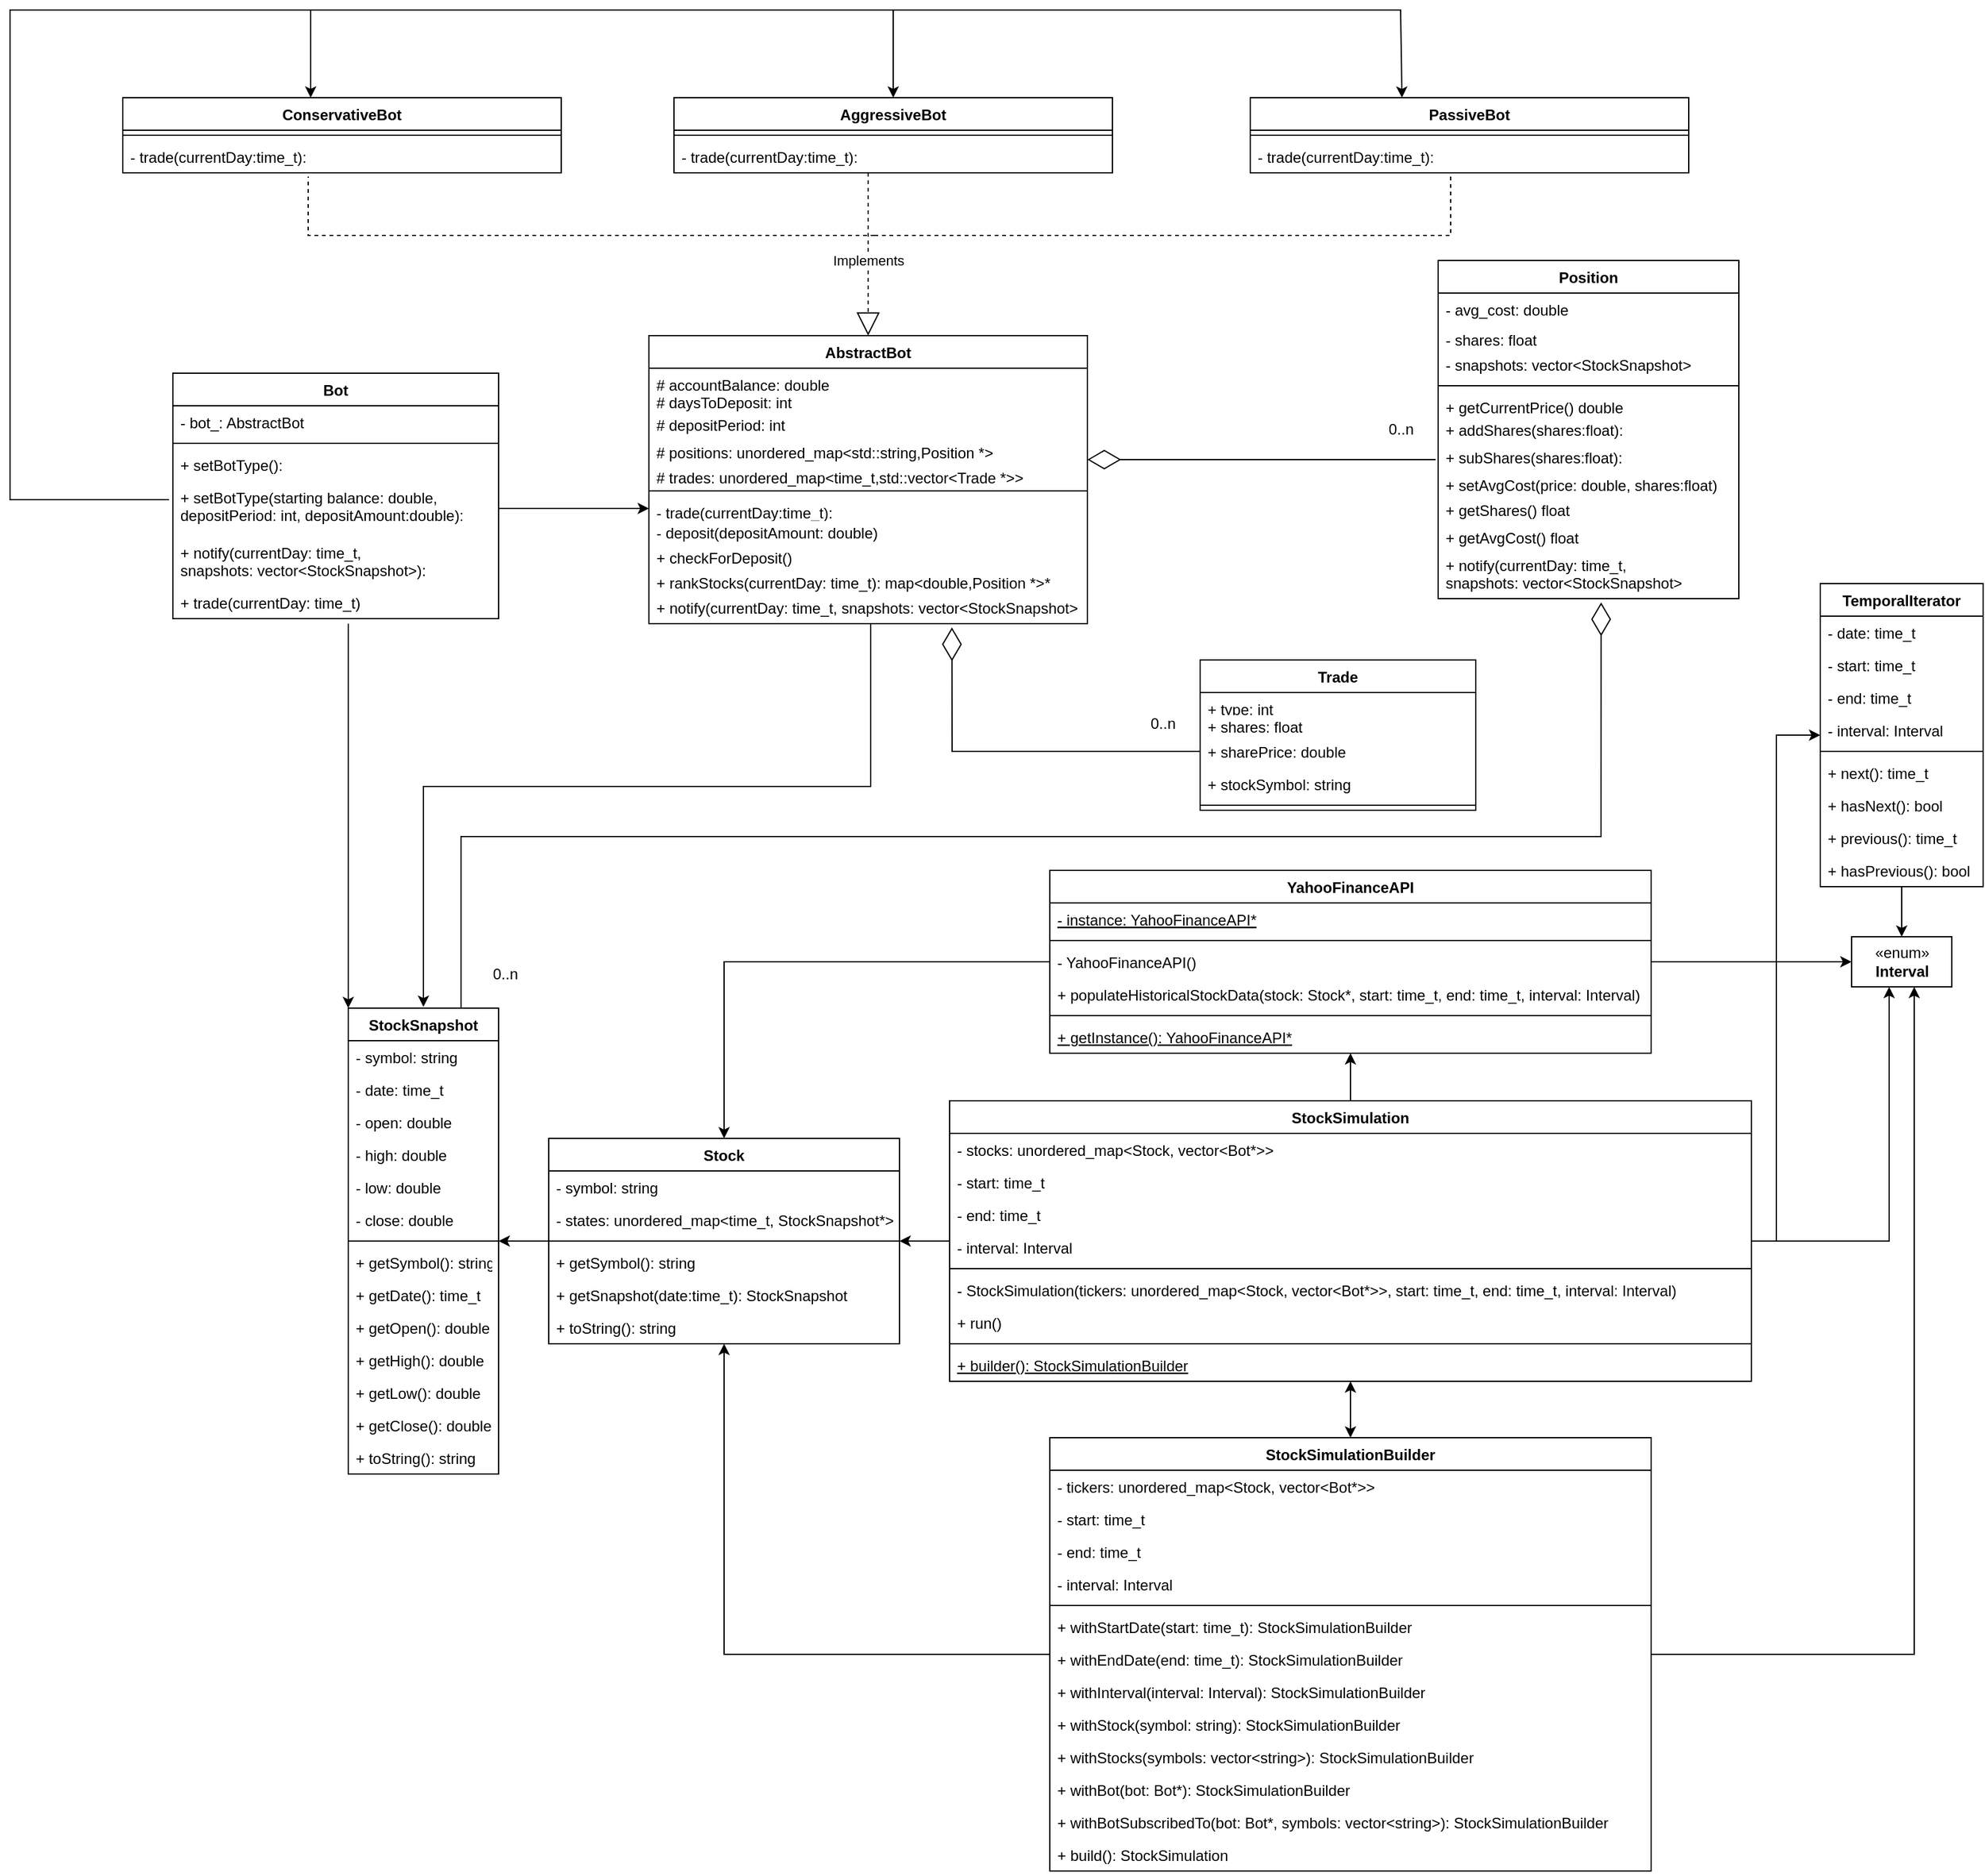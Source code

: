 <mxfile version="15.9.1" type="github">
  <diagram id="u34CFR9qQYpUpJqxeAah" name="Page-1">
    <mxGraphModel dx="1422" dy="1936" grid="1" gridSize="10" guides="1" tooltips="1" connect="1" arrows="1" fold="1" page="1" pageScale="1" pageWidth="850" pageHeight="1100" math="0" shadow="0">
      <root>
        <mxCell id="0" />
        <mxCell id="1" parent="0" />
        <mxCell id="gBJKuatceqaCAAXsIEtv-6" value="StockSnapshot" style="swimlane;fontStyle=1;align=center;verticalAlign=top;childLayout=stackLayout;horizontal=1;startSize=26;horizontalStack=0;resizeParent=1;resizeParentMax=0;resizeLast=0;collapsible=1;marginBottom=0;" parent="1" vertex="1">
          <mxGeometry x="320" y="97" width="120" height="372" as="geometry" />
        </mxCell>
        <mxCell id="gBJKuatceqaCAAXsIEtv-79" value="- symbol: string" style="text;strokeColor=none;fillColor=none;align=left;verticalAlign=top;spacingLeft=4;spacingRight=4;overflow=hidden;rotatable=0;points=[[0,0.5],[1,0.5]];portConstraint=eastwest;" parent="gBJKuatceqaCAAXsIEtv-6" vertex="1">
          <mxGeometry y="26" width="120" height="26" as="geometry" />
        </mxCell>
        <mxCell id="gBJKuatceqaCAAXsIEtv-7" value="- date: time_t" style="text;strokeColor=none;fillColor=none;align=left;verticalAlign=top;spacingLeft=4;spacingRight=4;overflow=hidden;rotatable=0;points=[[0,0.5],[1,0.5]];portConstraint=eastwest;" parent="gBJKuatceqaCAAXsIEtv-6" vertex="1">
          <mxGeometry y="52" width="120" height="26" as="geometry" />
        </mxCell>
        <mxCell id="gBJKuatceqaCAAXsIEtv-10" value="- open: double" style="text;strokeColor=none;fillColor=none;align=left;verticalAlign=top;spacingLeft=4;spacingRight=4;overflow=hidden;rotatable=0;points=[[0,0.5],[1,0.5]];portConstraint=eastwest;" parent="gBJKuatceqaCAAXsIEtv-6" vertex="1">
          <mxGeometry y="78" width="120" height="26" as="geometry" />
        </mxCell>
        <mxCell id="gBJKuatceqaCAAXsIEtv-14" value="- high: double" style="text;strokeColor=none;fillColor=none;align=left;verticalAlign=top;spacingLeft=4;spacingRight=4;overflow=hidden;rotatable=0;points=[[0,0.5],[1,0.5]];portConstraint=eastwest;" parent="gBJKuatceqaCAAXsIEtv-6" vertex="1">
          <mxGeometry y="104" width="120" height="26" as="geometry" />
        </mxCell>
        <mxCell id="gBJKuatceqaCAAXsIEtv-17" value="- low: double" style="text;strokeColor=none;fillColor=none;align=left;verticalAlign=top;spacingLeft=4;spacingRight=4;overflow=hidden;rotatable=0;points=[[0,0.5],[1,0.5]];portConstraint=eastwest;" parent="gBJKuatceqaCAAXsIEtv-6" vertex="1">
          <mxGeometry y="130" width="120" height="26" as="geometry" />
        </mxCell>
        <mxCell id="gBJKuatceqaCAAXsIEtv-18" value="- close: double" style="text;strokeColor=none;fillColor=none;align=left;verticalAlign=top;spacingLeft=4;spacingRight=4;overflow=hidden;rotatable=0;points=[[0,0.5],[1,0.5]];portConstraint=eastwest;" parent="gBJKuatceqaCAAXsIEtv-6" vertex="1">
          <mxGeometry y="156" width="120" height="26" as="geometry" />
        </mxCell>
        <mxCell id="gBJKuatceqaCAAXsIEtv-8" value="" style="line;strokeWidth=1;fillColor=none;align=left;verticalAlign=middle;spacingTop=-1;spacingLeft=3;spacingRight=3;rotatable=0;labelPosition=right;points=[];portConstraint=eastwest;" parent="gBJKuatceqaCAAXsIEtv-6" vertex="1">
          <mxGeometry y="182" width="120" height="8" as="geometry" />
        </mxCell>
        <mxCell id="gBJKuatceqaCAAXsIEtv-143" value="+ getSymbol(): string" style="text;strokeColor=none;fillColor=none;align=left;verticalAlign=top;spacingLeft=4;spacingRight=4;overflow=hidden;rotatable=0;points=[[0,0.5],[1,0.5]];portConstraint=eastwest;" parent="gBJKuatceqaCAAXsIEtv-6" vertex="1">
          <mxGeometry y="190" width="120" height="26" as="geometry" />
        </mxCell>
        <mxCell id="gBJKuatceqaCAAXsIEtv-9" value="+ getDate(): time_t" style="text;strokeColor=none;fillColor=none;align=left;verticalAlign=top;spacingLeft=4;spacingRight=4;overflow=hidden;rotatable=0;points=[[0,0.5],[1,0.5]];portConstraint=eastwest;" parent="gBJKuatceqaCAAXsIEtv-6" vertex="1">
          <mxGeometry y="216" width="120" height="26" as="geometry" />
        </mxCell>
        <mxCell id="gBJKuatceqaCAAXsIEtv-19" value="+ getOpen(): double" style="text;strokeColor=none;fillColor=none;align=left;verticalAlign=top;spacingLeft=4;spacingRight=4;overflow=hidden;rotatable=0;points=[[0,0.5],[1,0.5]];portConstraint=eastwest;" parent="gBJKuatceqaCAAXsIEtv-6" vertex="1">
          <mxGeometry y="242" width="120" height="26" as="geometry" />
        </mxCell>
        <mxCell id="gBJKuatceqaCAAXsIEtv-20" value="+ getHigh(): double" style="text;strokeColor=none;fillColor=none;align=left;verticalAlign=top;spacingLeft=4;spacingRight=4;overflow=hidden;rotatable=0;points=[[0,0.5],[1,0.5]];portConstraint=eastwest;" parent="gBJKuatceqaCAAXsIEtv-6" vertex="1">
          <mxGeometry y="268" width="120" height="26" as="geometry" />
        </mxCell>
        <mxCell id="gBJKuatceqaCAAXsIEtv-21" value="+ getLow(): double" style="text;strokeColor=none;fillColor=none;align=left;verticalAlign=top;spacingLeft=4;spacingRight=4;overflow=hidden;rotatable=0;points=[[0,0.5],[1,0.5]];portConstraint=eastwest;" parent="gBJKuatceqaCAAXsIEtv-6" vertex="1">
          <mxGeometry y="294" width="120" height="26" as="geometry" />
        </mxCell>
        <mxCell id="gBJKuatceqaCAAXsIEtv-22" value="+ getClose(): double" style="text;strokeColor=none;fillColor=none;align=left;verticalAlign=top;spacingLeft=4;spacingRight=4;overflow=hidden;rotatable=0;points=[[0,0.5],[1,0.5]];portConstraint=eastwest;" parent="gBJKuatceqaCAAXsIEtv-6" vertex="1">
          <mxGeometry y="320" width="120" height="26" as="geometry" />
        </mxCell>
        <mxCell id="gBJKuatceqaCAAXsIEtv-24" value="+ toString(): string" style="text;strokeColor=none;fillColor=none;align=left;verticalAlign=top;spacingLeft=4;spacingRight=4;overflow=hidden;rotatable=0;points=[[0,0.5],[1,0.5]];portConstraint=eastwest;" parent="gBJKuatceqaCAAXsIEtv-6" vertex="1">
          <mxGeometry y="346" width="120" height="26" as="geometry" />
        </mxCell>
        <mxCell id="gBJKuatceqaCAAXsIEtv-80" value="«enum»&lt;br&gt;&lt;b&gt;Interval&lt;/b&gt;" style="html=1;" parent="1" vertex="1">
          <mxGeometry x="1520" y="40" width="80" height="40" as="geometry" />
        </mxCell>
        <mxCell id="gBJKuatceqaCAAXsIEtv-179" style="edgeStyle=orthogonalEdgeStyle;rounded=0;orthogonalLoop=1;jettySize=auto;html=1;startArrow=none;startFill=0;endArrow=classic;endFill=1;" parent="1" source="gBJKuatceqaCAAXsIEtv-95" target="gBJKuatceqaCAAXsIEtv-159" edge="1">
          <mxGeometry relative="1" as="geometry" />
        </mxCell>
        <mxCell id="gBJKuatceqaCAAXsIEtv-196" style="edgeStyle=orthogonalEdgeStyle;rounded=0;orthogonalLoop=1;jettySize=auto;html=1;startArrow=none;startFill=0;endArrow=classic;endFill=1;" parent="1" source="gBJKuatceqaCAAXsIEtv-95" target="gBJKuatceqaCAAXsIEtv-185" edge="1">
          <mxGeometry relative="1" as="geometry" />
        </mxCell>
        <mxCell id="gBJKuatceqaCAAXsIEtv-201" style="edgeStyle=orthogonalEdgeStyle;rounded=0;orthogonalLoop=1;jettySize=auto;html=1;startArrow=none;startFill=0;endArrow=classic;endFill=1;" parent="1" source="gBJKuatceqaCAAXsIEtv-95" target="gBJKuatceqaCAAXsIEtv-80" edge="1">
          <mxGeometry relative="1" as="geometry">
            <Array as="points">
              <mxPoint x="1550" y="283" />
            </Array>
          </mxGeometry>
        </mxCell>
        <mxCell id="gBJKuatceqaCAAXsIEtv-202" style="edgeStyle=orthogonalEdgeStyle;rounded=0;orthogonalLoop=1;jettySize=auto;html=1;startArrow=none;startFill=0;endArrow=classic;endFill=1;" parent="1" source="gBJKuatceqaCAAXsIEtv-95" target="gBJKuatceqaCAAXsIEtv-145" edge="1">
          <mxGeometry relative="1" as="geometry">
            <Array as="points">
              <mxPoint x="1460" y="283" />
              <mxPoint x="1460" y="-121" />
            </Array>
          </mxGeometry>
        </mxCell>
        <mxCell id="gBJKuatceqaCAAXsIEtv-95" value="StockSimulation" style="swimlane;fontStyle=1;align=center;verticalAlign=top;childLayout=stackLayout;horizontal=1;startSize=26;horizontalStack=0;resizeParent=1;resizeParentMax=0;resizeLast=0;collapsible=1;marginBottom=0;" parent="1" vertex="1">
          <mxGeometry x="800" y="171" width="640" height="224" as="geometry" />
        </mxCell>
        <mxCell id="gBJKuatceqaCAAXsIEtv-97" value="- stocks: unordered_map&lt;Stock, vector&lt;Bot*&gt;&gt;" style="text;strokeColor=none;fillColor=none;align=left;verticalAlign=top;spacingLeft=4;spacingRight=4;overflow=hidden;rotatable=0;points=[[0,0.5],[1,0.5]];portConstraint=eastwest;" parent="gBJKuatceqaCAAXsIEtv-95" vertex="1">
          <mxGeometry y="26" width="640" height="26" as="geometry" />
        </mxCell>
        <mxCell id="gBJKuatceqaCAAXsIEtv-105" value="- start: time_t" style="text;strokeColor=none;fillColor=none;align=left;verticalAlign=top;spacingLeft=4;spacingRight=4;overflow=hidden;rotatable=0;points=[[0,0.5],[1,0.5]];portConstraint=eastwest;" parent="gBJKuatceqaCAAXsIEtv-95" vertex="1">
          <mxGeometry y="52" width="640" height="26" as="geometry" />
        </mxCell>
        <mxCell id="gBJKuatceqaCAAXsIEtv-106" value="- end: time_t" style="text;strokeColor=none;fillColor=none;align=left;verticalAlign=top;spacingLeft=4;spacingRight=4;overflow=hidden;rotatable=0;points=[[0,0.5],[1,0.5]];portConstraint=eastwest;" parent="gBJKuatceqaCAAXsIEtv-95" vertex="1">
          <mxGeometry y="78" width="640" height="26" as="geometry" />
        </mxCell>
        <mxCell id="gBJKuatceqaCAAXsIEtv-113" value="- interval: Interval" style="text;strokeColor=none;fillColor=none;align=left;verticalAlign=top;spacingLeft=4;spacingRight=4;overflow=hidden;rotatable=0;points=[[0,0.5],[1,0.5]];portConstraint=eastwest;" parent="gBJKuatceqaCAAXsIEtv-95" vertex="1">
          <mxGeometry y="104" width="640" height="26" as="geometry" />
        </mxCell>
        <mxCell id="gBJKuatceqaCAAXsIEtv-98" value="" style="line;strokeWidth=1;fillColor=none;align=left;verticalAlign=middle;spacingTop=-1;spacingLeft=3;spacingRight=3;rotatable=0;labelPosition=right;points=[];portConstraint=eastwest;" parent="gBJKuatceqaCAAXsIEtv-95" vertex="1">
          <mxGeometry y="130" width="640" height="8" as="geometry" />
        </mxCell>
        <mxCell id="gBJKuatceqaCAAXsIEtv-119" value="- StockSimulation(tickers: unordered_map&lt;Stock, vector&lt;Bot*&gt;&gt;, start: time_t, end: time_t, interval: Interval)" style="text;strokeColor=none;fillColor=none;align=left;verticalAlign=top;spacingLeft=4;spacingRight=4;overflow=hidden;rotatable=0;points=[[0,0.5],[1,0.5]];portConstraint=eastwest;" parent="gBJKuatceqaCAAXsIEtv-95" vertex="1">
          <mxGeometry y="138" width="640" height="26" as="geometry" />
        </mxCell>
        <mxCell id="gBJKuatceqaCAAXsIEtv-99" value="+ run()" style="text;strokeColor=none;fillColor=none;align=left;verticalAlign=top;spacingLeft=4;spacingRight=4;overflow=hidden;rotatable=0;points=[[0,0.5],[1,0.5]];portConstraint=eastwest;" parent="gBJKuatceqaCAAXsIEtv-95" vertex="1">
          <mxGeometry y="164" width="640" height="26" as="geometry" />
        </mxCell>
        <mxCell id="gBJKuatceqaCAAXsIEtv-121" value="" style="line;strokeWidth=1;fillColor=none;align=left;verticalAlign=middle;spacingTop=-1;spacingLeft=3;spacingRight=3;rotatable=0;labelPosition=right;points=[];portConstraint=eastwest;" parent="gBJKuatceqaCAAXsIEtv-95" vertex="1">
          <mxGeometry y="190" width="640" height="8" as="geometry" />
        </mxCell>
        <mxCell id="gBJKuatceqaCAAXsIEtv-120" value="+ builder(): StockSimulationBuilder" style="text;strokeColor=none;fillColor=none;align=left;verticalAlign=top;spacingLeft=4;spacingRight=4;overflow=hidden;rotatable=0;points=[[0,0.5],[1,0.5]];portConstraint=eastwest;fontStyle=4" parent="gBJKuatceqaCAAXsIEtv-95" vertex="1">
          <mxGeometry y="198" width="640" height="26" as="geometry" />
        </mxCell>
        <mxCell id="gBJKuatceqaCAAXsIEtv-122" style="edgeStyle=orthogonalEdgeStyle;rounded=0;orthogonalLoop=1;jettySize=auto;html=1;endArrow=classic;endFill=1;startArrow=classic;startFill=1;" parent="1" source="gBJKuatceqaCAAXsIEtv-101" target="gBJKuatceqaCAAXsIEtv-95" edge="1">
          <mxGeometry relative="1" as="geometry" />
        </mxCell>
        <mxCell id="gBJKuatceqaCAAXsIEtv-180" style="edgeStyle=orthogonalEdgeStyle;rounded=0;orthogonalLoop=1;jettySize=auto;html=1;startArrow=none;startFill=0;endArrow=classic;endFill=1;" parent="1" source="gBJKuatceqaCAAXsIEtv-101" target="gBJKuatceqaCAAXsIEtv-159" edge="1">
          <mxGeometry relative="1" as="geometry" />
        </mxCell>
        <mxCell id="gBJKuatceqaCAAXsIEtv-184" style="edgeStyle=orthogonalEdgeStyle;rounded=0;orthogonalLoop=1;jettySize=auto;html=1;startArrow=none;startFill=0;endArrow=classic;endFill=1;" parent="1" source="gBJKuatceqaCAAXsIEtv-101" target="gBJKuatceqaCAAXsIEtv-80" edge="1">
          <mxGeometry relative="1" as="geometry">
            <Array as="points">
              <mxPoint x="1570" y="613" />
            </Array>
          </mxGeometry>
        </mxCell>
        <mxCell id="gBJKuatceqaCAAXsIEtv-101" value="StockSimulationBuilder" style="swimlane;fontStyle=1;align=center;verticalAlign=top;childLayout=stackLayout;horizontal=1;startSize=26;horizontalStack=0;resizeParent=1;resizeParentMax=0;resizeLast=0;collapsible=1;marginBottom=0;" parent="1" vertex="1">
          <mxGeometry x="880" y="440" width="480" height="346" as="geometry" />
        </mxCell>
        <mxCell id="gBJKuatceqaCAAXsIEtv-102" value="- tickers: unordered_map&lt;Stock, vector&lt;Bot*&gt;&gt;" style="text;strokeColor=none;fillColor=none;align=left;verticalAlign=top;spacingLeft=4;spacingRight=4;overflow=hidden;rotatable=0;points=[[0,0.5],[1,0.5]];portConstraint=eastwest;" parent="gBJKuatceqaCAAXsIEtv-101" vertex="1">
          <mxGeometry y="26" width="480" height="26" as="geometry" />
        </mxCell>
        <mxCell id="gBJKuatceqaCAAXsIEtv-108" value="- start: time_t" style="text;strokeColor=none;fillColor=none;align=left;verticalAlign=top;spacingLeft=4;spacingRight=4;overflow=hidden;rotatable=0;points=[[0,0.5],[1,0.5]];portConstraint=eastwest;" parent="gBJKuatceqaCAAXsIEtv-101" vertex="1">
          <mxGeometry y="52" width="480" height="26" as="geometry" />
        </mxCell>
        <mxCell id="gBJKuatceqaCAAXsIEtv-109" value="- end: time_t" style="text;strokeColor=none;fillColor=none;align=left;verticalAlign=top;spacingLeft=4;spacingRight=4;overflow=hidden;rotatable=0;points=[[0,0.5],[1,0.5]];portConstraint=eastwest;" parent="gBJKuatceqaCAAXsIEtv-101" vertex="1">
          <mxGeometry y="78" width="480" height="26" as="geometry" />
        </mxCell>
        <mxCell id="gBJKuatceqaCAAXsIEtv-112" value="- interval: Interval" style="text;strokeColor=none;fillColor=none;align=left;verticalAlign=top;spacingLeft=4;spacingRight=4;overflow=hidden;rotatable=0;points=[[0,0.5],[1,0.5]];portConstraint=eastwest;" parent="gBJKuatceqaCAAXsIEtv-101" vertex="1">
          <mxGeometry y="104" width="480" height="26" as="geometry" />
        </mxCell>
        <mxCell id="gBJKuatceqaCAAXsIEtv-103" value="" style="line;strokeWidth=1;fillColor=none;align=left;verticalAlign=middle;spacingTop=-1;spacingLeft=3;spacingRight=3;rotatable=0;labelPosition=right;points=[];portConstraint=eastwest;" parent="gBJKuatceqaCAAXsIEtv-101" vertex="1">
          <mxGeometry y="130" width="480" height="8" as="geometry" />
        </mxCell>
        <mxCell id="gBJKuatceqaCAAXsIEtv-107" value="+ withStartDate(start: time_t): StockSimulationBuilder" style="text;strokeColor=none;fillColor=none;align=left;verticalAlign=top;spacingLeft=4;spacingRight=4;overflow=hidden;rotatable=0;points=[[0,0.5],[1,0.5]];portConstraint=eastwest;" parent="gBJKuatceqaCAAXsIEtv-101" vertex="1">
          <mxGeometry y="138" width="480" height="26" as="geometry" />
        </mxCell>
        <mxCell id="gBJKuatceqaCAAXsIEtv-110" value="+ withEndDate(end: time_t): StockSimulationBuilder" style="text;strokeColor=none;fillColor=none;align=left;verticalAlign=top;spacingLeft=4;spacingRight=4;overflow=hidden;rotatable=0;points=[[0,0.5],[1,0.5]];portConstraint=eastwest;" parent="gBJKuatceqaCAAXsIEtv-101" vertex="1">
          <mxGeometry y="164" width="480" height="26" as="geometry" />
        </mxCell>
        <mxCell id="gBJKuatceqaCAAXsIEtv-116" value="+ withInterval(interval: Interval): StockSimulationBuilder" style="text;strokeColor=none;fillColor=none;align=left;verticalAlign=top;spacingLeft=4;spacingRight=4;overflow=hidden;rotatable=0;points=[[0,0.5],[1,0.5]];portConstraint=eastwest;" parent="gBJKuatceqaCAAXsIEtv-101" vertex="1">
          <mxGeometry y="190" width="480" height="26" as="geometry" />
        </mxCell>
        <mxCell id="gBJKuatceqaCAAXsIEtv-132" value="+ withStock(symbol: string): StockSimulationBuilder" style="text;strokeColor=none;fillColor=none;align=left;verticalAlign=top;spacingLeft=4;spacingRight=4;overflow=hidden;rotatable=0;points=[[0,0.5],[1,0.5]];portConstraint=eastwest;" parent="gBJKuatceqaCAAXsIEtv-101" vertex="1">
          <mxGeometry y="216" width="480" height="26" as="geometry" />
        </mxCell>
        <mxCell id="gBJKuatceqaCAAXsIEtv-133" value="+ withStocks(symbols: vector&lt;string&gt;): StockSimulationBuilder" style="text;strokeColor=none;fillColor=none;align=left;verticalAlign=top;spacingLeft=4;spacingRight=4;overflow=hidden;rotatable=0;points=[[0,0.5],[1,0.5]];portConstraint=eastwest;" parent="gBJKuatceqaCAAXsIEtv-101" vertex="1">
          <mxGeometry y="242" width="480" height="26" as="geometry" />
        </mxCell>
        <mxCell id="gBJKuatceqaCAAXsIEtv-114" value="+ withBot(bot: Bot*): StockSimulationBuilder" style="text;strokeColor=none;fillColor=none;align=left;verticalAlign=top;spacingLeft=4;spacingRight=4;overflow=hidden;rotatable=0;points=[[0,0.5],[1,0.5]];portConstraint=eastwest;" parent="gBJKuatceqaCAAXsIEtv-101" vertex="1">
          <mxGeometry y="268" width="480" height="26" as="geometry" />
        </mxCell>
        <mxCell id="gBJKuatceqaCAAXsIEtv-111" value="+ withBotSubscribedTo(bot: Bot*, symbols: vector&lt;string&gt;): StockSimulationBuilder" style="text;strokeColor=none;fillColor=none;align=left;verticalAlign=top;spacingLeft=4;spacingRight=4;overflow=hidden;rotatable=0;points=[[0,0.5],[1,0.5]];portConstraint=eastwest;" parent="gBJKuatceqaCAAXsIEtv-101" vertex="1">
          <mxGeometry y="294" width="480" height="26" as="geometry" />
        </mxCell>
        <mxCell id="gBJKuatceqaCAAXsIEtv-104" value="+ build(): StockSimulation" style="text;strokeColor=none;fillColor=none;align=left;verticalAlign=top;spacingLeft=4;spacingRight=4;overflow=hidden;rotatable=0;points=[[0,0.5],[1,0.5]];portConstraint=eastwest;" parent="gBJKuatceqaCAAXsIEtv-101" vertex="1">
          <mxGeometry y="320" width="480" height="26" as="geometry" />
        </mxCell>
        <mxCell id="gBJKuatceqaCAAXsIEtv-182" style="edgeStyle=orthogonalEdgeStyle;rounded=0;orthogonalLoop=1;jettySize=auto;html=1;startArrow=none;startFill=0;endArrow=classic;endFill=1;" parent="1" source="gBJKuatceqaCAAXsIEtv-145" target="gBJKuatceqaCAAXsIEtv-80" edge="1">
          <mxGeometry relative="1" as="geometry" />
        </mxCell>
        <mxCell id="gBJKuatceqaCAAXsIEtv-145" value="TemporalIterator" style="swimlane;fontStyle=1;align=center;verticalAlign=top;childLayout=stackLayout;horizontal=1;startSize=26;horizontalStack=0;resizeParent=1;resizeParentMax=0;resizeLast=0;collapsible=1;marginBottom=0;" parent="1" vertex="1">
          <mxGeometry x="1495" y="-242" width="130" height="242" as="geometry" />
        </mxCell>
        <mxCell id="gBJKuatceqaCAAXsIEtv-146" value="- date: time_t" style="text;strokeColor=none;fillColor=none;align=left;verticalAlign=top;spacingLeft=4;spacingRight=4;overflow=hidden;rotatable=0;points=[[0,0.5],[1,0.5]];portConstraint=eastwest;" parent="gBJKuatceqaCAAXsIEtv-145" vertex="1">
          <mxGeometry y="26" width="130" height="26" as="geometry" />
        </mxCell>
        <mxCell id="gBJKuatceqaCAAXsIEtv-156" value="- start: time_t" style="text;strokeColor=none;fillColor=none;align=left;verticalAlign=top;spacingLeft=4;spacingRight=4;overflow=hidden;rotatable=0;points=[[0,0.5],[1,0.5]];portConstraint=eastwest;" parent="gBJKuatceqaCAAXsIEtv-145" vertex="1">
          <mxGeometry y="52" width="130" height="26" as="geometry" />
        </mxCell>
        <mxCell id="gBJKuatceqaCAAXsIEtv-157" value="- end: time_t" style="text;strokeColor=none;fillColor=none;align=left;verticalAlign=top;spacingLeft=4;spacingRight=4;overflow=hidden;rotatable=0;points=[[0,0.5],[1,0.5]];portConstraint=eastwest;" parent="gBJKuatceqaCAAXsIEtv-145" vertex="1">
          <mxGeometry y="78" width="130" height="26" as="geometry" />
        </mxCell>
        <mxCell id="gBJKuatceqaCAAXsIEtv-158" value="- interval: Interval" style="text;strokeColor=none;fillColor=none;align=left;verticalAlign=top;spacingLeft=4;spacingRight=4;overflow=hidden;rotatable=0;points=[[0,0.5],[1,0.5]];portConstraint=eastwest;" parent="gBJKuatceqaCAAXsIEtv-145" vertex="1">
          <mxGeometry y="104" width="130" height="26" as="geometry" />
        </mxCell>
        <mxCell id="gBJKuatceqaCAAXsIEtv-148" value="" style="line;strokeWidth=1;fillColor=none;align=left;verticalAlign=middle;spacingTop=-1;spacingLeft=3;spacingRight=3;rotatable=0;labelPosition=right;points=[];portConstraint=eastwest;" parent="gBJKuatceqaCAAXsIEtv-145" vertex="1">
          <mxGeometry y="130" width="130" height="8" as="geometry" />
        </mxCell>
        <mxCell id="gBJKuatceqaCAAXsIEtv-152" value="+ next(): time_t" style="text;strokeColor=none;fillColor=none;align=left;verticalAlign=top;spacingLeft=4;spacingRight=4;overflow=hidden;rotatable=0;points=[[0,0.5],[1,0.5]];portConstraint=eastwest;" parent="gBJKuatceqaCAAXsIEtv-145" vertex="1">
          <mxGeometry y="138" width="130" height="26" as="geometry" />
        </mxCell>
        <mxCell id="gBJKuatceqaCAAXsIEtv-153" value="+ hasNext(): bool" style="text;strokeColor=none;fillColor=none;align=left;verticalAlign=top;spacingLeft=4;spacingRight=4;overflow=hidden;rotatable=0;points=[[0,0.5],[1,0.5]];portConstraint=eastwest;" parent="gBJKuatceqaCAAXsIEtv-145" vertex="1">
          <mxGeometry y="164" width="130" height="26" as="geometry" />
        </mxCell>
        <mxCell id="gBJKuatceqaCAAXsIEtv-154" value="+ previous(): time_t" style="text;strokeColor=none;fillColor=none;align=left;verticalAlign=top;spacingLeft=4;spacingRight=4;overflow=hidden;rotatable=0;points=[[0,0.5],[1,0.5]];portConstraint=eastwest;" parent="gBJKuatceqaCAAXsIEtv-145" vertex="1">
          <mxGeometry y="190" width="130" height="26" as="geometry" />
        </mxCell>
        <mxCell id="gBJKuatceqaCAAXsIEtv-155" value="+ hasPrevious(): bool" style="text;strokeColor=none;fillColor=none;align=left;verticalAlign=top;spacingLeft=4;spacingRight=4;overflow=hidden;rotatable=0;points=[[0,0.5],[1,0.5]];portConstraint=eastwest;" parent="gBJKuatceqaCAAXsIEtv-145" vertex="1">
          <mxGeometry y="216" width="130" height="26" as="geometry" />
        </mxCell>
        <mxCell id="gBJKuatceqaCAAXsIEtv-178" style="edgeStyle=orthogonalEdgeStyle;rounded=0;orthogonalLoop=1;jettySize=auto;html=1;startArrow=none;startFill=0;endArrow=classic;endFill=1;" parent="1" source="gBJKuatceqaCAAXsIEtv-159" target="gBJKuatceqaCAAXsIEtv-6" edge="1">
          <mxGeometry relative="1" as="geometry" />
        </mxCell>
        <mxCell id="gBJKuatceqaCAAXsIEtv-159" value="Stock" style="swimlane;fontStyle=1;align=center;verticalAlign=top;childLayout=stackLayout;horizontal=1;startSize=26;horizontalStack=0;resizeParent=1;resizeParentMax=0;resizeLast=0;collapsible=1;marginBottom=0;" parent="1" vertex="1">
          <mxGeometry x="480" y="201" width="280" height="164" as="geometry" />
        </mxCell>
        <mxCell id="gBJKuatceqaCAAXsIEtv-160" value="- symbol: string" style="text;strokeColor=none;fillColor=none;align=left;verticalAlign=top;spacingLeft=4;spacingRight=4;overflow=hidden;rotatable=0;points=[[0,0.5],[1,0.5]];portConstraint=eastwest;" parent="gBJKuatceqaCAAXsIEtv-159" vertex="1">
          <mxGeometry y="26" width="280" height="26" as="geometry" />
        </mxCell>
        <mxCell id="gBJKuatceqaCAAXsIEtv-60" value="- states: unordered_map&lt;time_t, StockSnapshot*&gt;" style="text;strokeColor=none;fillColor=none;align=left;verticalAlign=top;spacingLeft=4;spacingRight=4;overflow=hidden;rotatable=0;points=[[0,0.5],[1,0.5]];portConstraint=eastwest;" parent="gBJKuatceqaCAAXsIEtv-159" vertex="1">
          <mxGeometry y="52" width="280" height="26" as="geometry" />
        </mxCell>
        <mxCell id="gBJKuatceqaCAAXsIEtv-166" value="" style="line;strokeWidth=1;fillColor=none;align=left;verticalAlign=middle;spacingTop=-1;spacingLeft=3;spacingRight=3;rotatable=0;labelPosition=right;points=[];portConstraint=eastwest;" parent="gBJKuatceqaCAAXsIEtv-159" vertex="1">
          <mxGeometry y="78" width="280" height="8" as="geometry" />
        </mxCell>
        <mxCell id="gBJKuatceqaCAAXsIEtv-167" value="+ getSymbol(): string" style="text;strokeColor=none;fillColor=none;align=left;verticalAlign=top;spacingLeft=4;spacingRight=4;overflow=hidden;rotatable=0;points=[[0,0.5],[1,0.5]];portConstraint=eastwest;" parent="gBJKuatceqaCAAXsIEtv-159" vertex="1">
          <mxGeometry y="86" width="280" height="26" as="geometry" />
        </mxCell>
        <mxCell id="gBJKuatceqaCAAXsIEtv-177" value="+ getSnapshot(date:time_t): StockSnapshot" style="text;strokeColor=none;fillColor=none;align=left;verticalAlign=top;spacingLeft=4;spacingRight=4;overflow=hidden;rotatable=0;points=[[0,0.5],[1,0.5]];portConstraint=eastwest;" parent="gBJKuatceqaCAAXsIEtv-159" vertex="1">
          <mxGeometry y="112" width="280" height="26" as="geometry" />
        </mxCell>
        <mxCell id="gBJKuatceqaCAAXsIEtv-174" value="+ toString(): string" style="text;strokeColor=none;fillColor=none;align=left;verticalAlign=top;spacingLeft=4;spacingRight=4;overflow=hidden;rotatable=0;points=[[0,0.5],[1,0.5]];portConstraint=eastwest;" parent="gBJKuatceqaCAAXsIEtv-159" vertex="1">
          <mxGeometry y="138" width="280" height="26" as="geometry" />
        </mxCell>
        <mxCell id="gBJKuatceqaCAAXsIEtv-197" style="edgeStyle=orthogonalEdgeStyle;rounded=0;orthogonalLoop=1;jettySize=auto;html=1;startArrow=none;startFill=0;endArrow=classic;endFill=1;" parent="1" source="gBJKuatceqaCAAXsIEtv-185" target="gBJKuatceqaCAAXsIEtv-159" edge="1">
          <mxGeometry relative="1" as="geometry" />
        </mxCell>
        <mxCell id="gBJKuatceqaCAAXsIEtv-199" style="edgeStyle=orthogonalEdgeStyle;rounded=0;orthogonalLoop=1;jettySize=auto;html=1;startArrow=none;startFill=0;endArrow=classic;endFill=1;" parent="1" source="gBJKuatceqaCAAXsIEtv-185" target="gBJKuatceqaCAAXsIEtv-80" edge="1">
          <mxGeometry relative="1" as="geometry" />
        </mxCell>
        <mxCell id="gBJKuatceqaCAAXsIEtv-185" value="YahooFinanceAPI" style="swimlane;fontStyle=1;align=center;verticalAlign=top;childLayout=stackLayout;horizontal=1;startSize=26;horizontalStack=0;resizeParent=1;resizeParentMax=0;resizeLast=0;collapsible=1;marginBottom=0;" parent="1" vertex="1">
          <mxGeometry x="880" y="-13" width="480" height="146" as="geometry" />
        </mxCell>
        <mxCell id="gBJKuatceqaCAAXsIEtv-186" value="- instance: YahooFinanceAPI*" style="text;strokeColor=none;fillColor=none;align=left;verticalAlign=top;spacingLeft=4;spacingRight=4;overflow=hidden;rotatable=0;points=[[0,0.5],[1,0.5]];portConstraint=eastwest;fontStyle=4" parent="gBJKuatceqaCAAXsIEtv-185" vertex="1">
          <mxGeometry y="26" width="480" height="26" as="geometry" />
        </mxCell>
        <mxCell id="gBJKuatceqaCAAXsIEtv-190" value="" style="line;strokeWidth=1;fillColor=none;align=left;verticalAlign=middle;spacingTop=-1;spacingLeft=3;spacingRight=3;rotatable=0;labelPosition=right;points=[];portConstraint=eastwest;" parent="gBJKuatceqaCAAXsIEtv-185" vertex="1">
          <mxGeometry y="52" width="480" height="8" as="geometry" />
        </mxCell>
        <mxCell id="gBJKuatceqaCAAXsIEtv-191" value="- YahooFinanceAPI()" style="text;strokeColor=none;fillColor=none;align=left;verticalAlign=top;spacingLeft=4;spacingRight=4;overflow=hidden;rotatable=0;points=[[0,0.5],[1,0.5]];portConstraint=eastwest;" parent="gBJKuatceqaCAAXsIEtv-185" vertex="1">
          <mxGeometry y="60" width="480" height="26" as="geometry" />
        </mxCell>
        <mxCell id="gBJKuatceqaCAAXsIEtv-195" value="+ populateHistoricalStockData(stock: Stock*, start: time_t, end: time_t, interval: Interval)" style="text;strokeColor=none;fillColor=none;align=left;verticalAlign=top;spacingLeft=4;spacingRight=4;overflow=hidden;rotatable=0;points=[[0,0.5],[1,0.5]];portConstraint=eastwest;" parent="gBJKuatceqaCAAXsIEtv-185" vertex="1">
          <mxGeometry y="86" width="480" height="26" as="geometry" />
        </mxCell>
        <mxCell id="gBJKuatceqaCAAXsIEtv-204" value="" style="line;strokeWidth=1;fillColor=none;align=left;verticalAlign=middle;spacingTop=-1;spacingLeft=3;spacingRight=3;rotatable=0;labelPosition=right;points=[];portConstraint=eastwest;" parent="gBJKuatceqaCAAXsIEtv-185" vertex="1">
          <mxGeometry y="112" width="480" height="8" as="geometry" />
        </mxCell>
        <mxCell id="gBJKuatceqaCAAXsIEtv-194" value="+ getInstance(): YahooFinanceAPI*" style="text;strokeColor=none;fillColor=none;align=left;verticalAlign=top;spacingLeft=4;spacingRight=4;overflow=hidden;rotatable=0;points=[[0,0.5],[1,0.5]];portConstraint=eastwest;fontStyle=4" parent="gBJKuatceqaCAAXsIEtv-185" vertex="1">
          <mxGeometry y="120" width="480" height="26" as="geometry" />
        </mxCell>
        <mxCell id="5DCwSlTbuTS87g7aIms1-1" value="Bot" style="swimlane;fontStyle=1;align=center;verticalAlign=top;childLayout=stackLayout;horizontal=1;startSize=26;horizontalStack=0;resizeParent=1;resizeParentMax=0;resizeLast=0;collapsible=1;marginBottom=0;" vertex="1" parent="1">
          <mxGeometry x="180" y="-410" width="260" height="196" as="geometry" />
        </mxCell>
        <mxCell id="5DCwSlTbuTS87g7aIms1-2" value="- bot_: AbstractBot" style="text;strokeColor=none;fillColor=none;align=left;verticalAlign=top;spacingLeft=4;spacingRight=4;overflow=hidden;rotatable=0;points=[[0,0.5],[1,0.5]];portConstraint=eastwest;" vertex="1" parent="5DCwSlTbuTS87g7aIms1-1">
          <mxGeometry y="26" width="260" height="26" as="geometry" />
        </mxCell>
        <mxCell id="5DCwSlTbuTS87g7aIms1-8" value="" style="line;strokeWidth=1;fillColor=none;align=left;verticalAlign=middle;spacingTop=-1;spacingLeft=3;spacingRight=3;rotatable=0;labelPosition=right;points=[];portConstraint=eastwest;" vertex="1" parent="5DCwSlTbuTS87g7aIms1-1">
          <mxGeometry y="52" width="260" height="8" as="geometry" />
        </mxCell>
        <mxCell id="5DCwSlTbuTS87g7aIms1-9" value="+ setBotType():" style="text;strokeColor=none;fillColor=none;align=left;verticalAlign=top;spacingLeft=4;spacingRight=4;overflow=hidden;rotatable=0;points=[[0,0.5],[1,0.5]];portConstraint=eastwest;" vertex="1" parent="5DCwSlTbuTS87g7aIms1-1">
          <mxGeometry y="60" width="260" height="26" as="geometry" />
        </mxCell>
        <mxCell id="5DCwSlTbuTS87g7aIms1-31" value="+ setBotType(starting balance: double,&#xa;depositPeriod: int, depositAmount:double):" style="text;strokeColor=none;fillColor=none;align=left;verticalAlign=top;spacingLeft=4;spacingRight=4;overflow=hidden;rotatable=0;points=[[0,0.5],[1,0.5]];portConstraint=eastwest;" vertex="1" parent="5DCwSlTbuTS87g7aIms1-1">
          <mxGeometry y="86" width="260" height="44" as="geometry" />
        </mxCell>
        <mxCell id="5DCwSlTbuTS87g7aIms1-10" value="+ notify(currentDay: time_t, &#xa;snapshots: vector&lt;StockSnapshot&gt;): " style="text;strokeColor=none;fillColor=none;align=left;verticalAlign=top;spacingLeft=4;spacingRight=4;overflow=hidden;rotatable=0;points=[[0,0.5],[1,0.5]];portConstraint=eastwest;" vertex="1" parent="5DCwSlTbuTS87g7aIms1-1">
          <mxGeometry y="130" width="260" height="40" as="geometry" />
        </mxCell>
        <mxCell id="5DCwSlTbuTS87g7aIms1-11" value="+ trade(currentDay: time_t)" style="text;strokeColor=none;fillColor=none;align=left;verticalAlign=top;spacingLeft=4;spacingRight=4;overflow=hidden;rotatable=0;points=[[0,0.5],[1,0.5]];portConstraint=eastwest;" vertex="1" parent="5DCwSlTbuTS87g7aIms1-1">
          <mxGeometry y="170" width="260" height="26" as="geometry" />
        </mxCell>
        <mxCell id="5DCwSlTbuTS87g7aIms1-33" value="AbstractBot" style="swimlane;fontStyle=1;align=center;verticalAlign=top;childLayout=stackLayout;horizontal=1;startSize=26;horizontalStack=0;resizeParent=1;resizeParentMax=0;resizeLast=0;collapsible=1;marginBottom=0;" vertex="1" parent="1">
          <mxGeometry x="560" y="-440" width="350" height="230" as="geometry" />
        </mxCell>
        <mxCell id="5DCwSlTbuTS87g7aIms1-34" value="# accountBalance: double&#xa;" style="text;strokeColor=none;fillColor=none;align=left;verticalAlign=top;spacingLeft=4;spacingRight=4;overflow=hidden;rotatable=0;points=[[0,0.5],[1,0.5]];portConstraint=eastwest;" vertex="1" parent="5DCwSlTbuTS87g7aIms1-33">
          <mxGeometry y="26" width="350" height="14" as="geometry" />
        </mxCell>
        <mxCell id="5DCwSlTbuTS87g7aIms1-40" value="# daysToDeposit: int&#xa;" style="text;strokeColor=none;fillColor=none;align=left;verticalAlign=top;spacingLeft=4;spacingRight=4;overflow=hidden;rotatable=0;points=[[0,0.5],[1,0.5]];portConstraint=eastwest;" vertex="1" parent="5DCwSlTbuTS87g7aIms1-33">
          <mxGeometry y="40" width="350" height="18" as="geometry" />
        </mxCell>
        <mxCell id="5DCwSlTbuTS87g7aIms1-41" value="# depositPeriod: int&#xa;" style="text;strokeColor=none;fillColor=none;align=left;verticalAlign=top;spacingLeft=4;spacingRight=4;overflow=hidden;rotatable=0;points=[[0,0.5],[1,0.5]];portConstraint=eastwest;" vertex="1" parent="5DCwSlTbuTS87g7aIms1-33">
          <mxGeometry y="58" width="350" height="22" as="geometry" />
        </mxCell>
        <mxCell id="5DCwSlTbuTS87g7aIms1-42" value="# positions: unordered_map&lt;std::string,Position *&gt;&#xa;" style="text;strokeColor=none;fillColor=none;align=left;verticalAlign=top;spacingLeft=4;spacingRight=4;overflow=hidden;rotatable=0;points=[[0,0.5],[1,0.5]];portConstraint=eastwest;" vertex="1" parent="5DCwSlTbuTS87g7aIms1-33">
          <mxGeometry y="80" width="350" height="20" as="geometry" />
        </mxCell>
        <mxCell id="5DCwSlTbuTS87g7aIms1-44" value="# trades: unordered_map&lt;time_t,std::vector&lt;Trade *&gt;&gt;&#xa;" style="text;strokeColor=none;fillColor=none;align=left;verticalAlign=top;spacingLeft=4;spacingRight=4;overflow=hidden;rotatable=0;points=[[0,0.5],[1,0.5]];portConstraint=eastwest;" vertex="1" parent="5DCwSlTbuTS87g7aIms1-33">
          <mxGeometry y="100" width="350" height="20" as="geometry" />
        </mxCell>
        <mxCell id="5DCwSlTbuTS87g7aIms1-35" value="" style="line;strokeWidth=1;fillColor=none;align=left;verticalAlign=middle;spacingTop=-1;spacingLeft=3;spacingRight=3;rotatable=0;labelPosition=right;points=[];portConstraint=eastwest;" vertex="1" parent="5DCwSlTbuTS87g7aIms1-33">
          <mxGeometry y="120" width="350" height="8" as="geometry" />
        </mxCell>
        <mxCell id="5DCwSlTbuTS87g7aIms1-36" value="- trade(currentDay:time_t):" style="text;strokeColor=none;fillColor=none;align=left;verticalAlign=top;spacingLeft=4;spacingRight=4;overflow=hidden;rotatable=0;points=[[0,0.5],[1,0.5]];portConstraint=eastwest;" vertex="1" parent="5DCwSlTbuTS87g7aIms1-33">
          <mxGeometry y="128" width="350" height="16" as="geometry" />
        </mxCell>
        <mxCell id="5DCwSlTbuTS87g7aIms1-37" value="- deposit(depositAmount: double)" style="text;strokeColor=none;fillColor=none;align=left;verticalAlign=top;spacingLeft=4;spacingRight=4;overflow=hidden;rotatable=0;points=[[0,0.5],[1,0.5]];portConstraint=eastwest;" vertex="1" parent="5DCwSlTbuTS87g7aIms1-33">
          <mxGeometry y="144" width="350" height="20" as="geometry" />
        </mxCell>
        <mxCell id="5DCwSlTbuTS87g7aIms1-47" value="+ checkForDeposit()" style="text;strokeColor=none;fillColor=none;align=left;verticalAlign=top;spacingLeft=4;spacingRight=4;overflow=hidden;rotatable=0;points=[[0,0.5],[1,0.5]];portConstraint=eastwest;" vertex="1" parent="5DCwSlTbuTS87g7aIms1-33">
          <mxGeometry y="164" width="350" height="20" as="geometry" />
        </mxCell>
        <mxCell id="5DCwSlTbuTS87g7aIms1-38" value="+ rankStocks(currentDay: time_t): map&lt;double,Position *&gt;*" style="text;strokeColor=none;fillColor=none;align=left;verticalAlign=top;spacingLeft=4;spacingRight=4;overflow=hidden;rotatable=0;points=[[0,0.5],[1,0.5]];portConstraint=eastwest;" vertex="1" parent="5DCwSlTbuTS87g7aIms1-33">
          <mxGeometry y="184" width="350" height="20" as="geometry" />
        </mxCell>
        <mxCell id="5DCwSlTbuTS87g7aIms1-39" value="+ notify(currentDay: time_t, snapshots: vector&lt;StockSnapshot&gt; " style="text;strokeColor=none;fillColor=none;align=left;verticalAlign=top;spacingLeft=4;spacingRight=4;overflow=hidden;rotatable=0;points=[[0,0.5],[1,0.5]];portConstraint=eastwest;" vertex="1" parent="5DCwSlTbuTS87g7aIms1-33">
          <mxGeometry y="204" width="350" height="26" as="geometry" />
        </mxCell>
        <mxCell id="5DCwSlTbuTS87g7aIms1-45" value="" style="endArrow=classic;html=1;rounded=0;exitX=1;exitY=0.5;exitDx=0;exitDy=0;" edge="1" parent="1" source="5DCwSlTbuTS87g7aIms1-31">
          <mxGeometry width="50" height="50" relative="1" as="geometry">
            <mxPoint x="700" y="-110" as="sourcePoint" />
            <mxPoint x="560" y="-302" as="targetPoint" />
          </mxGeometry>
        </mxCell>
        <mxCell id="5DCwSlTbuTS87g7aIms1-50" value="ConservativeBot" style="swimlane;fontStyle=1;align=center;verticalAlign=top;childLayout=stackLayout;horizontal=1;startSize=26;horizontalStack=0;resizeParent=1;resizeParentMax=0;resizeLast=0;collapsible=1;marginBottom=0;" vertex="1" parent="1">
          <mxGeometry x="140" y="-630" width="350" height="60" as="geometry" />
        </mxCell>
        <mxCell id="5DCwSlTbuTS87g7aIms1-56" value="" style="line;strokeWidth=1;fillColor=none;align=left;verticalAlign=middle;spacingTop=-1;spacingLeft=3;spacingRight=3;rotatable=0;labelPosition=right;points=[];portConstraint=eastwest;" vertex="1" parent="5DCwSlTbuTS87g7aIms1-50">
          <mxGeometry y="26" width="350" height="8" as="geometry" />
        </mxCell>
        <mxCell id="5DCwSlTbuTS87g7aIms1-57" value="- trade(currentDay:time_t):" style="text;strokeColor=none;fillColor=none;align=left;verticalAlign=top;spacingLeft=4;spacingRight=4;overflow=hidden;rotatable=0;points=[[0,0.5],[1,0.5]];portConstraint=eastwest;" vertex="1" parent="5DCwSlTbuTS87g7aIms1-50">
          <mxGeometry y="34" width="350" height="26" as="geometry" />
        </mxCell>
        <mxCell id="5DCwSlTbuTS87g7aIms1-74" value="AggressiveBot" style="swimlane;fontStyle=1;align=center;verticalAlign=top;childLayout=stackLayout;horizontal=1;startSize=26;horizontalStack=0;resizeParent=1;resizeParentMax=0;resizeLast=0;collapsible=1;marginBottom=0;" vertex="1" parent="1">
          <mxGeometry x="580" y="-630" width="350" height="60" as="geometry" />
        </mxCell>
        <mxCell id="5DCwSlTbuTS87g7aIms1-75" value="" style="line;strokeWidth=1;fillColor=none;align=left;verticalAlign=middle;spacingTop=-1;spacingLeft=3;spacingRight=3;rotatable=0;labelPosition=right;points=[];portConstraint=eastwest;" vertex="1" parent="5DCwSlTbuTS87g7aIms1-74">
          <mxGeometry y="26" width="350" height="8" as="geometry" />
        </mxCell>
        <mxCell id="5DCwSlTbuTS87g7aIms1-76" value="- trade(currentDay:time_t):" style="text;strokeColor=none;fillColor=none;align=left;verticalAlign=top;spacingLeft=4;spacingRight=4;overflow=hidden;rotatable=0;points=[[0,0.5],[1,0.5]];portConstraint=eastwest;" vertex="1" parent="5DCwSlTbuTS87g7aIms1-74">
          <mxGeometry y="34" width="350" height="26" as="geometry" />
        </mxCell>
        <mxCell id="5DCwSlTbuTS87g7aIms1-77" value="PassiveBot" style="swimlane;fontStyle=1;align=center;verticalAlign=top;childLayout=stackLayout;horizontal=1;startSize=26;horizontalStack=0;resizeParent=1;resizeParentMax=0;resizeLast=0;collapsible=1;marginBottom=0;" vertex="1" parent="1">
          <mxGeometry x="1040" y="-630" width="350" height="60" as="geometry" />
        </mxCell>
        <mxCell id="5DCwSlTbuTS87g7aIms1-78" value="" style="line;strokeWidth=1;fillColor=none;align=left;verticalAlign=middle;spacingTop=-1;spacingLeft=3;spacingRight=3;rotatable=0;labelPosition=right;points=[];portConstraint=eastwest;" vertex="1" parent="5DCwSlTbuTS87g7aIms1-77">
          <mxGeometry y="26" width="350" height="8" as="geometry" />
        </mxCell>
        <mxCell id="5DCwSlTbuTS87g7aIms1-79" value="- trade(currentDay:time_t):" style="text;strokeColor=none;fillColor=none;align=left;verticalAlign=top;spacingLeft=4;spacingRight=4;overflow=hidden;rotatable=0;points=[[0,0.5],[1,0.5]];portConstraint=eastwest;" vertex="1" parent="5DCwSlTbuTS87g7aIms1-77">
          <mxGeometry y="34" width="350" height="26" as="geometry" />
        </mxCell>
        <mxCell id="5DCwSlTbuTS87g7aIms1-80" value="Implements" style="endArrow=block;endSize=16;endFill=0;html=1;rounded=0;entryX=0.5;entryY=0;entryDx=0;entryDy=0;dashed=1;" edge="1" parent="1" target="5DCwSlTbuTS87g7aIms1-33">
          <mxGeometry x="0.077" width="160" relative="1" as="geometry">
            <mxPoint x="735" y="-570" as="sourcePoint" />
            <mxPoint x="800" y="-440" as="targetPoint" />
            <mxPoint as="offset" />
          </mxGeometry>
        </mxCell>
        <mxCell id="5DCwSlTbuTS87g7aIms1-83" value="" style="endArrow=none;html=1;rounded=0;entryX=0.457;entryY=1.115;entryDx=0;entryDy=0;entryPerimeter=0;dashed=1;" edge="1" parent="1" target="5DCwSlTbuTS87g7aIms1-79">
          <mxGeometry width="50" height="50" relative="1" as="geometry">
            <mxPoint x="740" y="-520" as="sourcePoint" />
            <mxPoint x="750" y="-460" as="targetPoint" />
            <Array as="points">
              <mxPoint x="1200" y="-520" />
            </Array>
          </mxGeometry>
        </mxCell>
        <mxCell id="5DCwSlTbuTS87g7aIms1-84" value="" style="endArrow=none;html=1;rounded=0;entryX=0.423;entryY=1.115;entryDx=0;entryDy=0;entryPerimeter=0;dashed=1;" edge="1" parent="1" target="5DCwSlTbuTS87g7aIms1-57">
          <mxGeometry width="50" height="50" relative="1" as="geometry">
            <mxPoint x="740" y="-520" as="sourcePoint" />
            <mxPoint x="1209.95" y="-557.01" as="targetPoint" />
            <Array as="points">
              <mxPoint x="288" y="-520" />
            </Array>
          </mxGeometry>
        </mxCell>
        <mxCell id="5DCwSlTbuTS87g7aIms1-86" value="" style="endArrow=classic;html=1;rounded=0;" edge="1" parent="1">
          <mxGeometry width="50" height="50" relative="1" as="geometry">
            <mxPoint x="737" y="-210" as="sourcePoint" />
            <mxPoint x="380" y="96" as="targetPoint" />
            <Array as="points">
              <mxPoint x="737" y="-80" />
              <mxPoint x="380" y="-80" />
            </Array>
          </mxGeometry>
        </mxCell>
        <mxCell id="5DCwSlTbuTS87g7aIms1-87" value="Position" style="swimlane;fontStyle=1;align=center;verticalAlign=top;childLayout=stackLayout;horizontal=1;startSize=26;horizontalStack=0;resizeParent=1;resizeParentMax=0;resizeLast=0;collapsible=1;marginBottom=0;" vertex="1" parent="1">
          <mxGeometry x="1190" y="-500" width="240" height="270" as="geometry" />
        </mxCell>
        <mxCell id="5DCwSlTbuTS87g7aIms1-88" value="- avg_cost: double" style="text;strokeColor=none;fillColor=none;align=left;verticalAlign=top;spacingLeft=4;spacingRight=4;overflow=hidden;rotatable=0;points=[[0,0.5],[1,0.5]];portConstraint=eastwest;" vertex="1" parent="5DCwSlTbuTS87g7aIms1-87">
          <mxGeometry y="26" width="240" height="24" as="geometry" />
        </mxCell>
        <mxCell id="5DCwSlTbuTS87g7aIms1-89" value="- shares: float" style="text;strokeColor=none;fillColor=none;align=left;verticalAlign=top;spacingLeft=4;spacingRight=4;overflow=hidden;rotatable=0;points=[[0,0.5],[1,0.5]];portConstraint=eastwest;" vertex="1" parent="5DCwSlTbuTS87g7aIms1-87">
          <mxGeometry y="50" width="240" height="20" as="geometry" />
        </mxCell>
        <mxCell id="5DCwSlTbuTS87g7aIms1-90" value="- snapshots: vector&lt;StockSnapshot&gt;" style="text;strokeColor=none;fillColor=none;align=left;verticalAlign=top;spacingLeft=4;spacingRight=4;overflow=hidden;rotatable=0;points=[[0,0.5],[1,0.5]];portConstraint=eastwest;" vertex="1" parent="5DCwSlTbuTS87g7aIms1-87">
          <mxGeometry y="70" width="240" height="26" as="geometry" />
        </mxCell>
        <mxCell id="5DCwSlTbuTS87g7aIms1-93" value="" style="line;strokeWidth=1;fillColor=none;align=left;verticalAlign=middle;spacingTop=-1;spacingLeft=3;spacingRight=3;rotatable=0;labelPosition=right;points=[];portConstraint=eastwest;" vertex="1" parent="5DCwSlTbuTS87g7aIms1-87">
          <mxGeometry y="96" width="240" height="8" as="geometry" />
        </mxCell>
        <mxCell id="5DCwSlTbuTS87g7aIms1-94" value="+ getCurrentPrice() double" style="text;strokeColor=none;fillColor=none;align=left;verticalAlign=top;spacingLeft=4;spacingRight=4;overflow=hidden;rotatable=0;points=[[0,0.5],[1,0.5]];portConstraint=eastwest;" vertex="1" parent="5DCwSlTbuTS87g7aIms1-87">
          <mxGeometry y="104" width="240" height="18" as="geometry" />
        </mxCell>
        <mxCell id="5DCwSlTbuTS87g7aIms1-95" value="+ addShares(shares:float):" style="text;strokeColor=none;fillColor=none;align=left;verticalAlign=top;spacingLeft=4;spacingRight=4;overflow=hidden;rotatable=0;points=[[0,0.5],[1,0.5]];portConstraint=eastwest;" vertex="1" parent="5DCwSlTbuTS87g7aIms1-87">
          <mxGeometry y="122" width="240" height="22" as="geometry" />
        </mxCell>
        <mxCell id="5DCwSlTbuTS87g7aIms1-99" value="+ subShares(shares:float):" style="text;strokeColor=none;fillColor=none;align=left;verticalAlign=top;spacingLeft=4;spacingRight=4;overflow=hidden;rotatable=0;points=[[0,0.5],[1,0.5]];portConstraint=eastwest;" vertex="1" parent="5DCwSlTbuTS87g7aIms1-87">
          <mxGeometry y="144" width="240" height="22" as="geometry" />
        </mxCell>
        <mxCell id="5DCwSlTbuTS87g7aIms1-96" value="+ setAvgCost(price: double, shares:float)" style="text;strokeColor=none;fillColor=none;align=left;verticalAlign=top;spacingLeft=4;spacingRight=4;overflow=hidden;rotatable=0;points=[[0,0.5],[1,0.5]];portConstraint=eastwest;" vertex="1" parent="5DCwSlTbuTS87g7aIms1-87">
          <mxGeometry y="166" width="240" height="20" as="geometry" />
        </mxCell>
        <mxCell id="5DCwSlTbuTS87g7aIms1-97" value="+ getShares() float" style="text;strokeColor=none;fillColor=none;align=left;verticalAlign=top;spacingLeft=4;spacingRight=4;overflow=hidden;rotatable=0;points=[[0,0.5],[1,0.5]];portConstraint=eastwest;" vertex="1" parent="5DCwSlTbuTS87g7aIms1-87">
          <mxGeometry y="186" width="240" height="22" as="geometry" />
        </mxCell>
        <mxCell id="5DCwSlTbuTS87g7aIms1-100" value="+ getAvgCost() float" style="text;strokeColor=none;fillColor=none;align=left;verticalAlign=top;spacingLeft=4;spacingRight=4;overflow=hidden;rotatable=0;points=[[0,0.5],[1,0.5]];portConstraint=eastwest;" vertex="1" parent="5DCwSlTbuTS87g7aIms1-87">
          <mxGeometry y="208" width="240" height="22" as="geometry" />
        </mxCell>
        <mxCell id="5DCwSlTbuTS87g7aIms1-98" value="+ notify(currentDay: time_t, &#xa;snapshots: vector&lt;StockSnapshot&gt; " style="text;strokeColor=none;fillColor=none;align=left;verticalAlign=top;spacingLeft=4;spacingRight=4;overflow=hidden;rotatable=0;points=[[0,0.5],[1,0.5]];portConstraint=eastwest;" vertex="1" parent="5DCwSlTbuTS87g7aIms1-87">
          <mxGeometry y="230" width="240" height="40" as="geometry" />
        </mxCell>
        <mxCell id="5DCwSlTbuTS87g7aIms1-104" value="" style="endArrow=diamondThin;endFill=0;endSize=24;html=1;rounded=0;entryX=1;entryY=-0.05;entryDx=0;entryDy=0;entryPerimeter=0;" edge="1" parent="1" target="5DCwSlTbuTS87g7aIms1-44">
          <mxGeometry width="160" relative="1" as="geometry">
            <mxPoint x="1188" y="-341" as="sourcePoint" />
            <mxPoint x="1150" y="-340" as="targetPoint" />
          </mxGeometry>
        </mxCell>
        <mxCell id="5DCwSlTbuTS87g7aIms1-105" value="0..n" style="text;html=1;align=center;verticalAlign=middle;resizable=0;points=[];autosize=1;strokeColor=none;fillColor=none;" vertex="1" parent="1">
          <mxGeometry x="1140" y="-375" width="40" height="20" as="geometry" />
        </mxCell>
        <mxCell id="5DCwSlTbuTS87g7aIms1-107" value="Trade" style="swimlane;fontStyle=1;align=center;verticalAlign=top;childLayout=stackLayout;horizontal=1;startSize=26;horizontalStack=0;resizeParent=1;resizeParentMax=0;resizeLast=0;collapsible=1;marginBottom=0;" vertex="1" parent="1">
          <mxGeometry x="1000" y="-181" width="220" height="120" as="geometry" />
        </mxCell>
        <mxCell id="5DCwSlTbuTS87g7aIms1-108" value="+ type: int" style="text;strokeColor=none;fillColor=none;align=left;verticalAlign=top;spacingLeft=4;spacingRight=4;overflow=hidden;rotatable=0;points=[[0,0.5],[1,0.5]];portConstraint=eastwest;" vertex="1" parent="5DCwSlTbuTS87g7aIms1-107">
          <mxGeometry y="26" width="220" height="14" as="geometry" />
        </mxCell>
        <mxCell id="5DCwSlTbuTS87g7aIms1-109" value="+ shares: float" style="text;strokeColor=none;fillColor=none;align=left;verticalAlign=top;spacingLeft=4;spacingRight=4;overflow=hidden;rotatable=0;points=[[0,0.5],[1,0.5]];portConstraint=eastwest;" vertex="1" parent="5DCwSlTbuTS87g7aIms1-107">
          <mxGeometry y="40" width="220" height="20" as="geometry" />
        </mxCell>
        <mxCell id="5DCwSlTbuTS87g7aIms1-110" value="+ sharePrice: double" style="text;strokeColor=none;fillColor=none;align=left;verticalAlign=top;spacingLeft=4;spacingRight=4;overflow=hidden;rotatable=0;points=[[0,0.5],[1,0.5]];portConstraint=eastwest;" vertex="1" parent="5DCwSlTbuTS87g7aIms1-107">
          <mxGeometry y="60" width="220" height="26" as="geometry" />
        </mxCell>
        <mxCell id="5DCwSlTbuTS87g7aIms1-119" value="+ stockSymbol: string" style="text;strokeColor=none;fillColor=none;align=left;verticalAlign=top;spacingLeft=4;spacingRight=4;overflow=hidden;rotatable=0;points=[[0,0.5],[1,0.5]];portConstraint=eastwest;" vertex="1" parent="5DCwSlTbuTS87g7aIms1-107">
          <mxGeometry y="86" width="220" height="26" as="geometry" />
        </mxCell>
        <mxCell id="5DCwSlTbuTS87g7aIms1-111" value="" style="line;strokeWidth=1;fillColor=none;align=left;verticalAlign=middle;spacingTop=-1;spacingLeft=3;spacingRight=3;rotatable=0;labelPosition=right;points=[];portConstraint=eastwest;" vertex="1" parent="5DCwSlTbuTS87g7aIms1-107">
          <mxGeometry y="112" width="220" height="8" as="geometry" />
        </mxCell>
        <mxCell id="5DCwSlTbuTS87g7aIms1-120" value="" style="endArrow=diamondThin;endFill=0;endSize=24;html=1;rounded=0;entryX=0.691;entryY=1.115;entryDx=0;entryDy=0;entryPerimeter=0;exitX=0;exitY=0.5;exitDx=0;exitDy=0;" edge="1" parent="1" source="5DCwSlTbuTS87g7aIms1-110" target="5DCwSlTbuTS87g7aIms1-39">
          <mxGeometry width="160" relative="1" as="geometry">
            <mxPoint x="1098" y="-150" as="sourcePoint" />
            <mxPoint x="810" y="-190" as="targetPoint" />
            <Array as="points">
              <mxPoint x="802" y="-108" />
            </Array>
          </mxGeometry>
        </mxCell>
        <mxCell id="5DCwSlTbuTS87g7aIms1-121" value="0..n" style="text;html=1;align=center;verticalAlign=middle;resizable=0;points=[];autosize=1;strokeColor=none;fillColor=none;" vertex="1" parent="1">
          <mxGeometry x="950" y="-140" width="40" height="20" as="geometry" />
        </mxCell>
        <mxCell id="5DCwSlTbuTS87g7aIms1-123" value="" style="endArrow=classic;html=1;rounded=0;exitX=-0.012;exitY=0.341;exitDx=0;exitDy=0;exitPerimeter=0;entryX=0.346;entryY=0;entryDx=0;entryDy=0;entryPerimeter=0;" edge="1" parent="1" source="5DCwSlTbuTS87g7aIms1-31" target="5DCwSlTbuTS87g7aIms1-77">
          <mxGeometry width="50" height="50" relative="1" as="geometry">
            <mxPoint x="50" y="-290" as="sourcePoint" />
            <mxPoint x="1160" y="-650" as="targetPoint" />
            <Array as="points">
              <mxPoint x="50" y="-309" />
              <mxPoint x="50" y="-700" />
              <mxPoint x="1160" y="-700" />
            </Array>
          </mxGeometry>
        </mxCell>
        <mxCell id="5DCwSlTbuTS87g7aIms1-124" value="" style="endArrow=classic;html=1;rounded=0;entryX=0.5;entryY=0;entryDx=0;entryDy=0;" edge="1" parent="1" target="5DCwSlTbuTS87g7aIms1-74">
          <mxGeometry width="50" height="50" relative="1" as="geometry">
            <mxPoint x="755" y="-700" as="sourcePoint" />
            <mxPoint x="600" y="-460" as="targetPoint" />
          </mxGeometry>
        </mxCell>
        <mxCell id="5DCwSlTbuTS87g7aIms1-125" value="" style="endArrow=classic;html=1;rounded=0;entryX=0.5;entryY=0;entryDx=0;entryDy=0;" edge="1" parent="1">
          <mxGeometry width="50" height="50" relative="1" as="geometry">
            <mxPoint x="290" y="-700" as="sourcePoint" />
            <mxPoint x="290" y="-630" as="targetPoint" />
          </mxGeometry>
        </mxCell>
        <mxCell id="5DCwSlTbuTS87g7aIms1-129" value="" style="endArrow=diamondThin;endFill=0;endSize=24;html=1;rounded=0;entryX=0.542;entryY=1.075;entryDx=0;entryDy=0;entryPerimeter=0;exitX=0.75;exitY=0;exitDx=0;exitDy=0;" edge="1" parent="1" source="gBJKuatceqaCAAXsIEtv-6" target="5DCwSlTbuTS87g7aIms1-98">
          <mxGeometry width="160" relative="1" as="geometry">
            <mxPoint x="1250" y="-100" as="sourcePoint" />
            <mxPoint x="1410" y="-100" as="targetPoint" />
            <Array as="points">
              <mxPoint x="410" y="-40" />
              <mxPoint x="1320" y="-40" />
            </Array>
          </mxGeometry>
        </mxCell>
        <mxCell id="5DCwSlTbuTS87g7aIms1-130" value="0..n" style="text;html=1;align=center;verticalAlign=middle;resizable=0;points=[];autosize=1;strokeColor=none;fillColor=none;" vertex="1" parent="1">
          <mxGeometry x="425" y="60" width="40" height="20" as="geometry" />
        </mxCell>
        <mxCell id="5DCwSlTbuTS87g7aIms1-131" value="" style="endArrow=classic;html=1;rounded=0;entryX=0;entryY=0;entryDx=0;entryDy=0;" edge="1" parent="1" target="gBJKuatceqaCAAXsIEtv-6">
          <mxGeometry width="50" height="50" relative="1" as="geometry">
            <mxPoint x="320" y="-210" as="sourcePoint" />
            <mxPoint x="324" y="90" as="targetPoint" />
          </mxGeometry>
        </mxCell>
      </root>
    </mxGraphModel>
  </diagram>
</mxfile>

